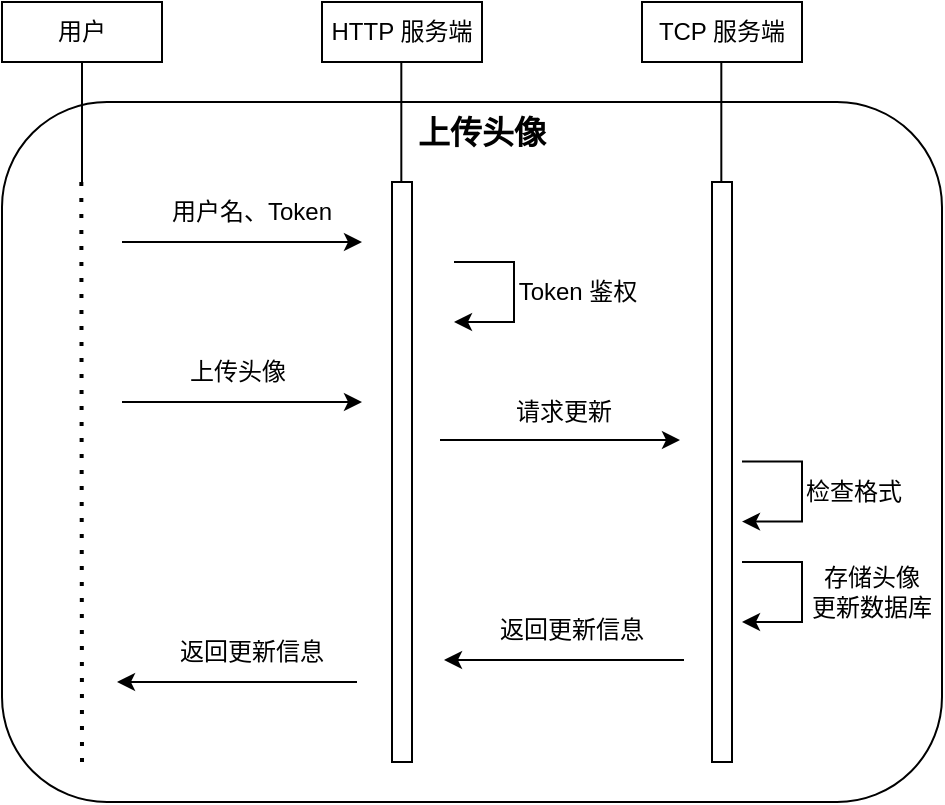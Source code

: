 <mxfile version="19.0.3" type="device"><diagram id="7XqjCQAVJKyodX7F_-_t" name="第 1 页"><mxGraphModel dx="691" dy="455" grid="1" gridSize="10" guides="1" tooltips="1" connect="1" arrows="1" fold="1" page="1" pageScale="1" pageWidth="827" pageHeight="1169" math="0" shadow="0"><root><mxCell id="0"/><mxCell id="1" parent="0"/><mxCell id="Rl7atgu2kCCc9QGj5YTV-1" value="" style="rounded=1;whiteSpace=wrap;html=1;" vertex="1" parent="1"><mxGeometry x="190" y="200" width="470" height="350" as="geometry"/></mxCell><mxCell id="cC0eoxSxFfgibRKJ0NuW-64" value="" style="edgeStyle=elbowEdgeStyle;elbow=horizontal;endArrow=classic;html=1;rounded=0;strokeWidth=1;" parent="1" edge="1"><mxGeometry width="50" height="50" relative="1" as="geometry"><mxPoint x="560" y="430" as="sourcePoint"/><mxPoint x="560" y="460" as="targetPoint"/><Array as="points"><mxPoint x="590" y="450"/></Array></mxGeometry></mxCell><mxCell id="cC0eoxSxFfgibRKJ0NuW-65" value="存储头像&lt;br&gt;更新数据库" style="text;html=1;strokeColor=none;fillColor=none;align=center;verticalAlign=middle;whiteSpace=wrap;rounded=0;" parent="1" vertex="1"><mxGeometry x="590" y="430" width="70" height="30" as="geometry"/></mxCell><mxCell id="cC0eoxSxFfgibRKJ0NuW-66" value="" style="endArrow=classic;html=1;rounded=0;strokeWidth=1;" parent="1" edge="1"><mxGeometry width="50" height="50" relative="1" as="geometry"><mxPoint x="409.0" y="369.0" as="sourcePoint"/><mxPoint x="529" y="369.0" as="targetPoint"/></mxGeometry></mxCell><mxCell id="cC0eoxSxFfgibRKJ0NuW-67" value="请求更新" style="text;html=1;strokeColor=none;fillColor=none;align=center;verticalAlign=middle;whiteSpace=wrap;rounded=0;dashed=1;" parent="1" vertex="1"><mxGeometry x="441" y="340" width="60" height="30" as="geometry"/></mxCell><mxCell id="cC0eoxSxFfgibRKJ0NuW-68" value="" style="edgeStyle=elbowEdgeStyle;elbow=horizontal;endArrow=classic;html=1;rounded=0;strokeWidth=1;" parent="1" edge="1"><mxGeometry width="50" height="50" relative="1" as="geometry"><mxPoint x="560" y="379.81" as="sourcePoint"/><mxPoint x="560" y="409.81" as="targetPoint"/><Array as="points"><mxPoint x="590" y="399.81"/></Array></mxGeometry></mxCell><mxCell id="cC0eoxSxFfgibRKJ0NuW-69" value="检查格式" style="text;html=1;strokeColor=none;fillColor=none;align=center;verticalAlign=middle;whiteSpace=wrap;rounded=0;" parent="1" vertex="1"><mxGeometry x="586" y="379.81" width="60" height="30" as="geometry"/></mxCell><mxCell id="cC0eoxSxFfgibRKJ0NuW-85" value="" style="endArrow=classic;html=1;rounded=0;strokeWidth=1;" parent="1" edge="1"><mxGeometry width="50" height="50" relative="1" as="geometry"><mxPoint x="531" y="479" as="sourcePoint"/><mxPoint x="411" y="479" as="targetPoint"/></mxGeometry></mxCell><mxCell id="cC0eoxSxFfgibRKJ0NuW-86" value="返回更新信息" style="text;html=1;strokeColor=none;fillColor=none;align=center;verticalAlign=middle;whiteSpace=wrap;rounded=0;dashed=1;" parent="1" vertex="1"><mxGeometry x="435" y="449" width="80" height="30" as="geometry"/></mxCell><mxCell id="cC0eoxSxFfgibRKJ0NuW-87" value="" style="endArrow=classic;html=1;rounded=0;strokeWidth=1;" parent="1" edge="1"><mxGeometry width="50" height="50" relative="1" as="geometry"><mxPoint x="367.5" y="490" as="sourcePoint"/><mxPoint x="247.5" y="490" as="targetPoint"/></mxGeometry></mxCell><mxCell id="cC0eoxSxFfgibRKJ0NuW-88" value="返回更新信息" style="text;html=1;strokeColor=none;fillColor=none;align=center;verticalAlign=middle;whiteSpace=wrap;rounded=0;dashed=1;" parent="1" vertex="1"><mxGeometry x="275" y="460" width="80" height="30" as="geometry"/></mxCell><mxCell id="cSP8_FjSUcxIQl4-STNy-3" value="" style="endArrow=classic;html=1;rounded=0;strokeWidth=1;" parent="1" edge="1"><mxGeometry width="50" height="50" relative="1" as="geometry"><mxPoint x="250" y="270" as="sourcePoint"/><mxPoint x="370" y="270" as="targetPoint"/></mxGeometry></mxCell><mxCell id="cSP8_FjSUcxIQl4-STNy-4" value="用户名、Token" style="text;html=1;strokeColor=none;fillColor=none;align=center;verticalAlign=middle;whiteSpace=wrap;rounded=0;" parent="1" vertex="1"><mxGeometry x="270" y="240" width="90" height="30" as="geometry"/></mxCell><mxCell id="cSP8_FjSUcxIQl4-STNy-5" value="" style="edgeStyle=elbowEdgeStyle;elbow=horizontal;endArrow=classic;html=1;rounded=0;strokeWidth=1;" parent="1" edge="1"><mxGeometry width="50" height="50" relative="1" as="geometry"><mxPoint x="416" y="280" as="sourcePoint"/><mxPoint x="416" y="310" as="targetPoint"/><Array as="points"><mxPoint x="446" y="300"/></Array></mxGeometry></mxCell><mxCell id="cSP8_FjSUcxIQl4-STNy-6" value="Token 鉴权" style="text;html=1;strokeColor=none;fillColor=none;align=center;verticalAlign=middle;whiteSpace=wrap;rounded=0;" parent="1" vertex="1"><mxGeometry x="446" y="280" width="64" height="30" as="geometry"/></mxCell><mxCell id="cSP8_FjSUcxIQl4-STNy-9" value="" style="rounded=0;whiteSpace=wrap;html=1;" parent="1" vertex="1"><mxGeometry x="385" y="240" width="10" height="290" as="geometry"/></mxCell><mxCell id="cSP8_FjSUcxIQl4-STNy-10" value="" style="rounded=0;whiteSpace=wrap;html=1;" parent="1" vertex="1"><mxGeometry x="545" y="240" width="10" height="290" as="geometry"/></mxCell><mxCell id="cSP8_FjSUcxIQl4-STNy-11" value="" style="endArrow=none;dashed=1;html=1;dashPattern=1 3;strokeWidth=2;rounded=0;" parent="1" edge="1"><mxGeometry width="50" height="50" relative="1" as="geometry"><mxPoint x="230" y="530" as="sourcePoint"/><mxPoint x="229.66" y="240" as="targetPoint"/></mxGeometry></mxCell><mxCell id="cSP8_FjSUcxIQl4-STNy-12" value="&lt;font style=&quot;font-size: 16px;&quot;&gt;&lt;b&gt;上传头像&lt;/b&gt;&lt;/font&gt;" style="text;html=1;strokeColor=none;fillColor=none;align=center;verticalAlign=middle;whiteSpace=wrap;rounded=0;" parent="1" vertex="1"><mxGeometry x="305" y="200" width="250" height="30" as="geometry"/></mxCell><mxCell id="cSP8_FjSUcxIQl4-STNy-33" value="用户" style="rounded=0;whiteSpace=wrap;html=1;" parent="1" vertex="1"><mxGeometry x="190" y="150" width="80" height="30" as="geometry"/></mxCell><mxCell id="cSP8_FjSUcxIQl4-STNy-34" value="HTTP 服务端" style="rounded=0;whiteSpace=wrap;html=1;" parent="1" vertex="1"><mxGeometry x="350" y="150" width="80" height="30" as="geometry"/></mxCell><mxCell id="cSP8_FjSUcxIQl4-STNy-35" value="TCP 服务端" style="rounded=0;whiteSpace=wrap;html=1;" parent="1" vertex="1"><mxGeometry x="510" y="150" width="80" height="30" as="geometry"/></mxCell><mxCell id="cSP8_FjSUcxIQl4-STNy-36" value="" style="endArrow=none;html=1;rounded=0;fontSize=12;entryX=0.5;entryY=1;entryDx=0;entryDy=0;" parent="1" target="cSP8_FjSUcxIQl4-STNy-33" edge="1"><mxGeometry width="50" height="50" relative="1" as="geometry"><mxPoint x="230" y="240" as="sourcePoint"/><mxPoint x="470" y="280" as="targetPoint"/></mxGeometry></mxCell><mxCell id="cSP8_FjSUcxIQl4-STNy-37" value="" style="endArrow=none;html=1;rounded=0;fontSize=12;entryX=0.5;entryY=1;entryDx=0;entryDy=0;" parent="1" edge="1"><mxGeometry width="50" height="50" relative="1" as="geometry"><mxPoint x="389.66" y="240" as="sourcePoint"/><mxPoint x="389.66" y="180" as="targetPoint"/></mxGeometry></mxCell><mxCell id="cSP8_FjSUcxIQl4-STNy-38" value="" style="endArrow=none;html=1;rounded=0;fontSize=12;entryX=0.5;entryY=1;entryDx=0;entryDy=0;" parent="1" edge="1"><mxGeometry width="50" height="50" relative="1" as="geometry"><mxPoint x="549.66" y="240" as="sourcePoint"/><mxPoint x="549.66" y="180" as="targetPoint"/></mxGeometry></mxCell><mxCell id="cSP8_FjSUcxIQl4-STNy-39" value="" style="endArrow=classic;html=1;rounded=0;" parent="1" edge="1"><mxGeometry width="50" height="50" relative="1" as="geometry"><mxPoint x="250" y="350" as="sourcePoint"/><mxPoint x="370" y="350" as="targetPoint"/></mxGeometry></mxCell><mxCell id="cSP8_FjSUcxIQl4-STNy-40" value="上传头像" style="text;html=1;strokeColor=none;fillColor=none;align=center;verticalAlign=middle;whiteSpace=wrap;rounded=0;dashed=1;" parent="1" vertex="1"><mxGeometry x="277.5" y="320" width="60" height="30" as="geometry"/></mxCell></root></mxGraphModel></diagram></mxfile>